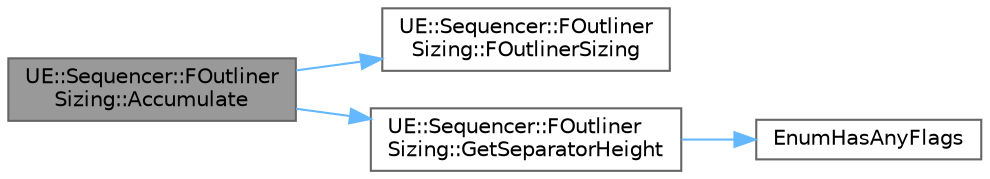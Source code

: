 digraph "UE::Sequencer::FOutlinerSizing::Accumulate"
{
 // INTERACTIVE_SVG=YES
 // LATEX_PDF_SIZE
  bgcolor="transparent";
  edge [fontname=Helvetica,fontsize=10,labelfontname=Helvetica,labelfontsize=10];
  node [fontname=Helvetica,fontsize=10,shape=box,height=0.2,width=0.4];
  rankdir="LR";
  Node1 [id="Node000001",label="UE::Sequencer::FOutliner\lSizing::Accumulate",height=0.2,width=0.4,color="gray40", fillcolor="grey60", style="filled", fontcolor="black",tooltip=" "];
  Node1 -> Node2 [id="edge1_Node000001_Node000002",color="steelblue1",style="solid",tooltip=" "];
  Node2 [id="Node000002",label="UE::Sequencer::FOutliner\lSizing::FOutlinerSizing",height=0.2,width=0.4,color="grey40", fillcolor="white", style="filled",URL="$d9/d06/structUE_1_1Sequencer_1_1FOutlinerSizing.html#a52df1f25bd4969acfe8682091daa324f",tooltip=" "];
  Node1 -> Node3 [id="edge2_Node000001_Node000003",color="steelblue1",style="solid",tooltip=" "];
  Node3 [id="Node000003",label="UE::Sequencer::FOutliner\lSizing::GetSeparatorHeight",height=0.2,width=0.4,color="grey40", fillcolor="white", style="filled",URL="$d9/d06/structUE_1_1Sequencer_1_1FOutlinerSizing.html#a063ec9dcb8b50069e132ecad5667db73",tooltip=" "];
  Node3 -> Node4 [id="edge3_Node000003_Node000004",color="steelblue1",style="solid",tooltip=" "];
  Node4 [id="Node000004",label="EnumHasAnyFlags",height=0.2,width=0.4,color="grey40", fillcolor="white", style="filled",URL="$d8/de7/EnumClassFlags_8h.html#a584482cc5c314e3e8ea8d24c7adf9f6e",tooltip=" "];
}
